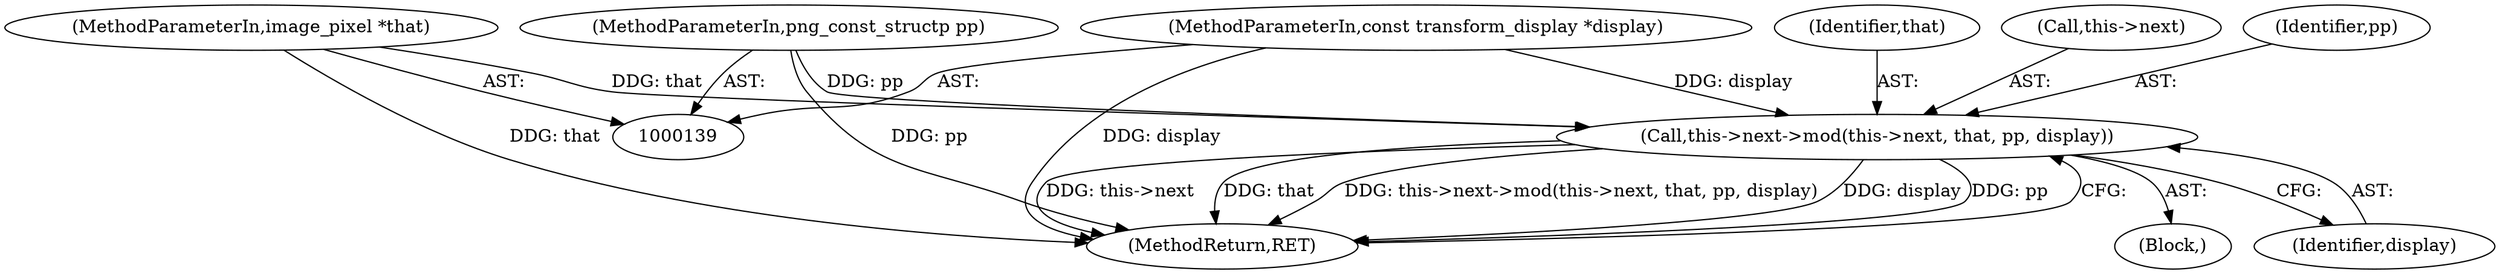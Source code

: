 digraph "0_Android_9d4853418ab2f754c2b63e091c29c5529b8b86ca_147@pointer" {
"1000156" [label="(Call,this->next->mod(this->next, that, pp, display))"];
"1000141" [label="(MethodParameterIn,image_pixel *that)"];
"1000142" [label="(MethodParameterIn,png_const_structp pp)"];
"1000143" [label="(MethodParameterIn,const transform_display *display)"];
"1000160" [label="(Identifier,that)"];
"1000157" [label="(Call,this->next)"];
"1000141" [label="(MethodParameterIn,image_pixel *that)"];
"1000156" [label="(Call,this->next->mod(this->next, that, pp, display))"];
"1000163" [label="(MethodReturn,RET)"];
"1000144" [label="(Block,)"];
"1000143" [label="(MethodParameterIn,const transform_display *display)"];
"1000161" [label="(Identifier,pp)"];
"1000142" [label="(MethodParameterIn,png_const_structp pp)"];
"1000162" [label="(Identifier,display)"];
"1000156" -> "1000144"  [label="AST: "];
"1000156" -> "1000162"  [label="CFG: "];
"1000157" -> "1000156"  [label="AST: "];
"1000160" -> "1000156"  [label="AST: "];
"1000161" -> "1000156"  [label="AST: "];
"1000162" -> "1000156"  [label="AST: "];
"1000163" -> "1000156"  [label="CFG: "];
"1000156" -> "1000163"  [label="DDG: this->next"];
"1000156" -> "1000163"  [label="DDG: that"];
"1000156" -> "1000163"  [label="DDG: this->next->mod(this->next, that, pp, display)"];
"1000156" -> "1000163"  [label="DDG: display"];
"1000156" -> "1000163"  [label="DDG: pp"];
"1000141" -> "1000156"  [label="DDG: that"];
"1000142" -> "1000156"  [label="DDG: pp"];
"1000143" -> "1000156"  [label="DDG: display"];
"1000141" -> "1000139"  [label="AST: "];
"1000141" -> "1000163"  [label="DDG: that"];
"1000142" -> "1000139"  [label="AST: "];
"1000142" -> "1000163"  [label="DDG: pp"];
"1000143" -> "1000139"  [label="AST: "];
"1000143" -> "1000163"  [label="DDG: display"];
}
